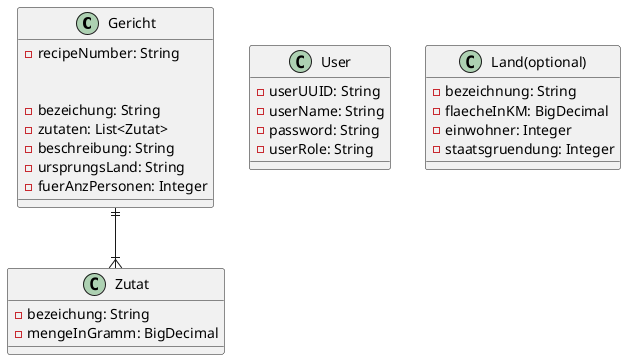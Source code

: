 @startuml
'https://plantuml.com/class-diagram

class Gericht {
-recipeNumber: String


-bezeichung: String
-zutaten: List<Zutat>
-beschreibung: String
-ursprungsLand: String
-fuerAnzPersonen: Integer

}

class Zutat{
-bezeichung: String
-mengeInGramm: BigDecimal
}

Gericht ||--|{ Zutat

class User{
-userUUID: String
-userName: String
-password: String
-userRole: String
}

class Land(optional){
-bezeichnung: String
-flaecheInKM: BigDecimal
-einwohner: Integer
-staatsgruendung: Integer
}

@enduml

